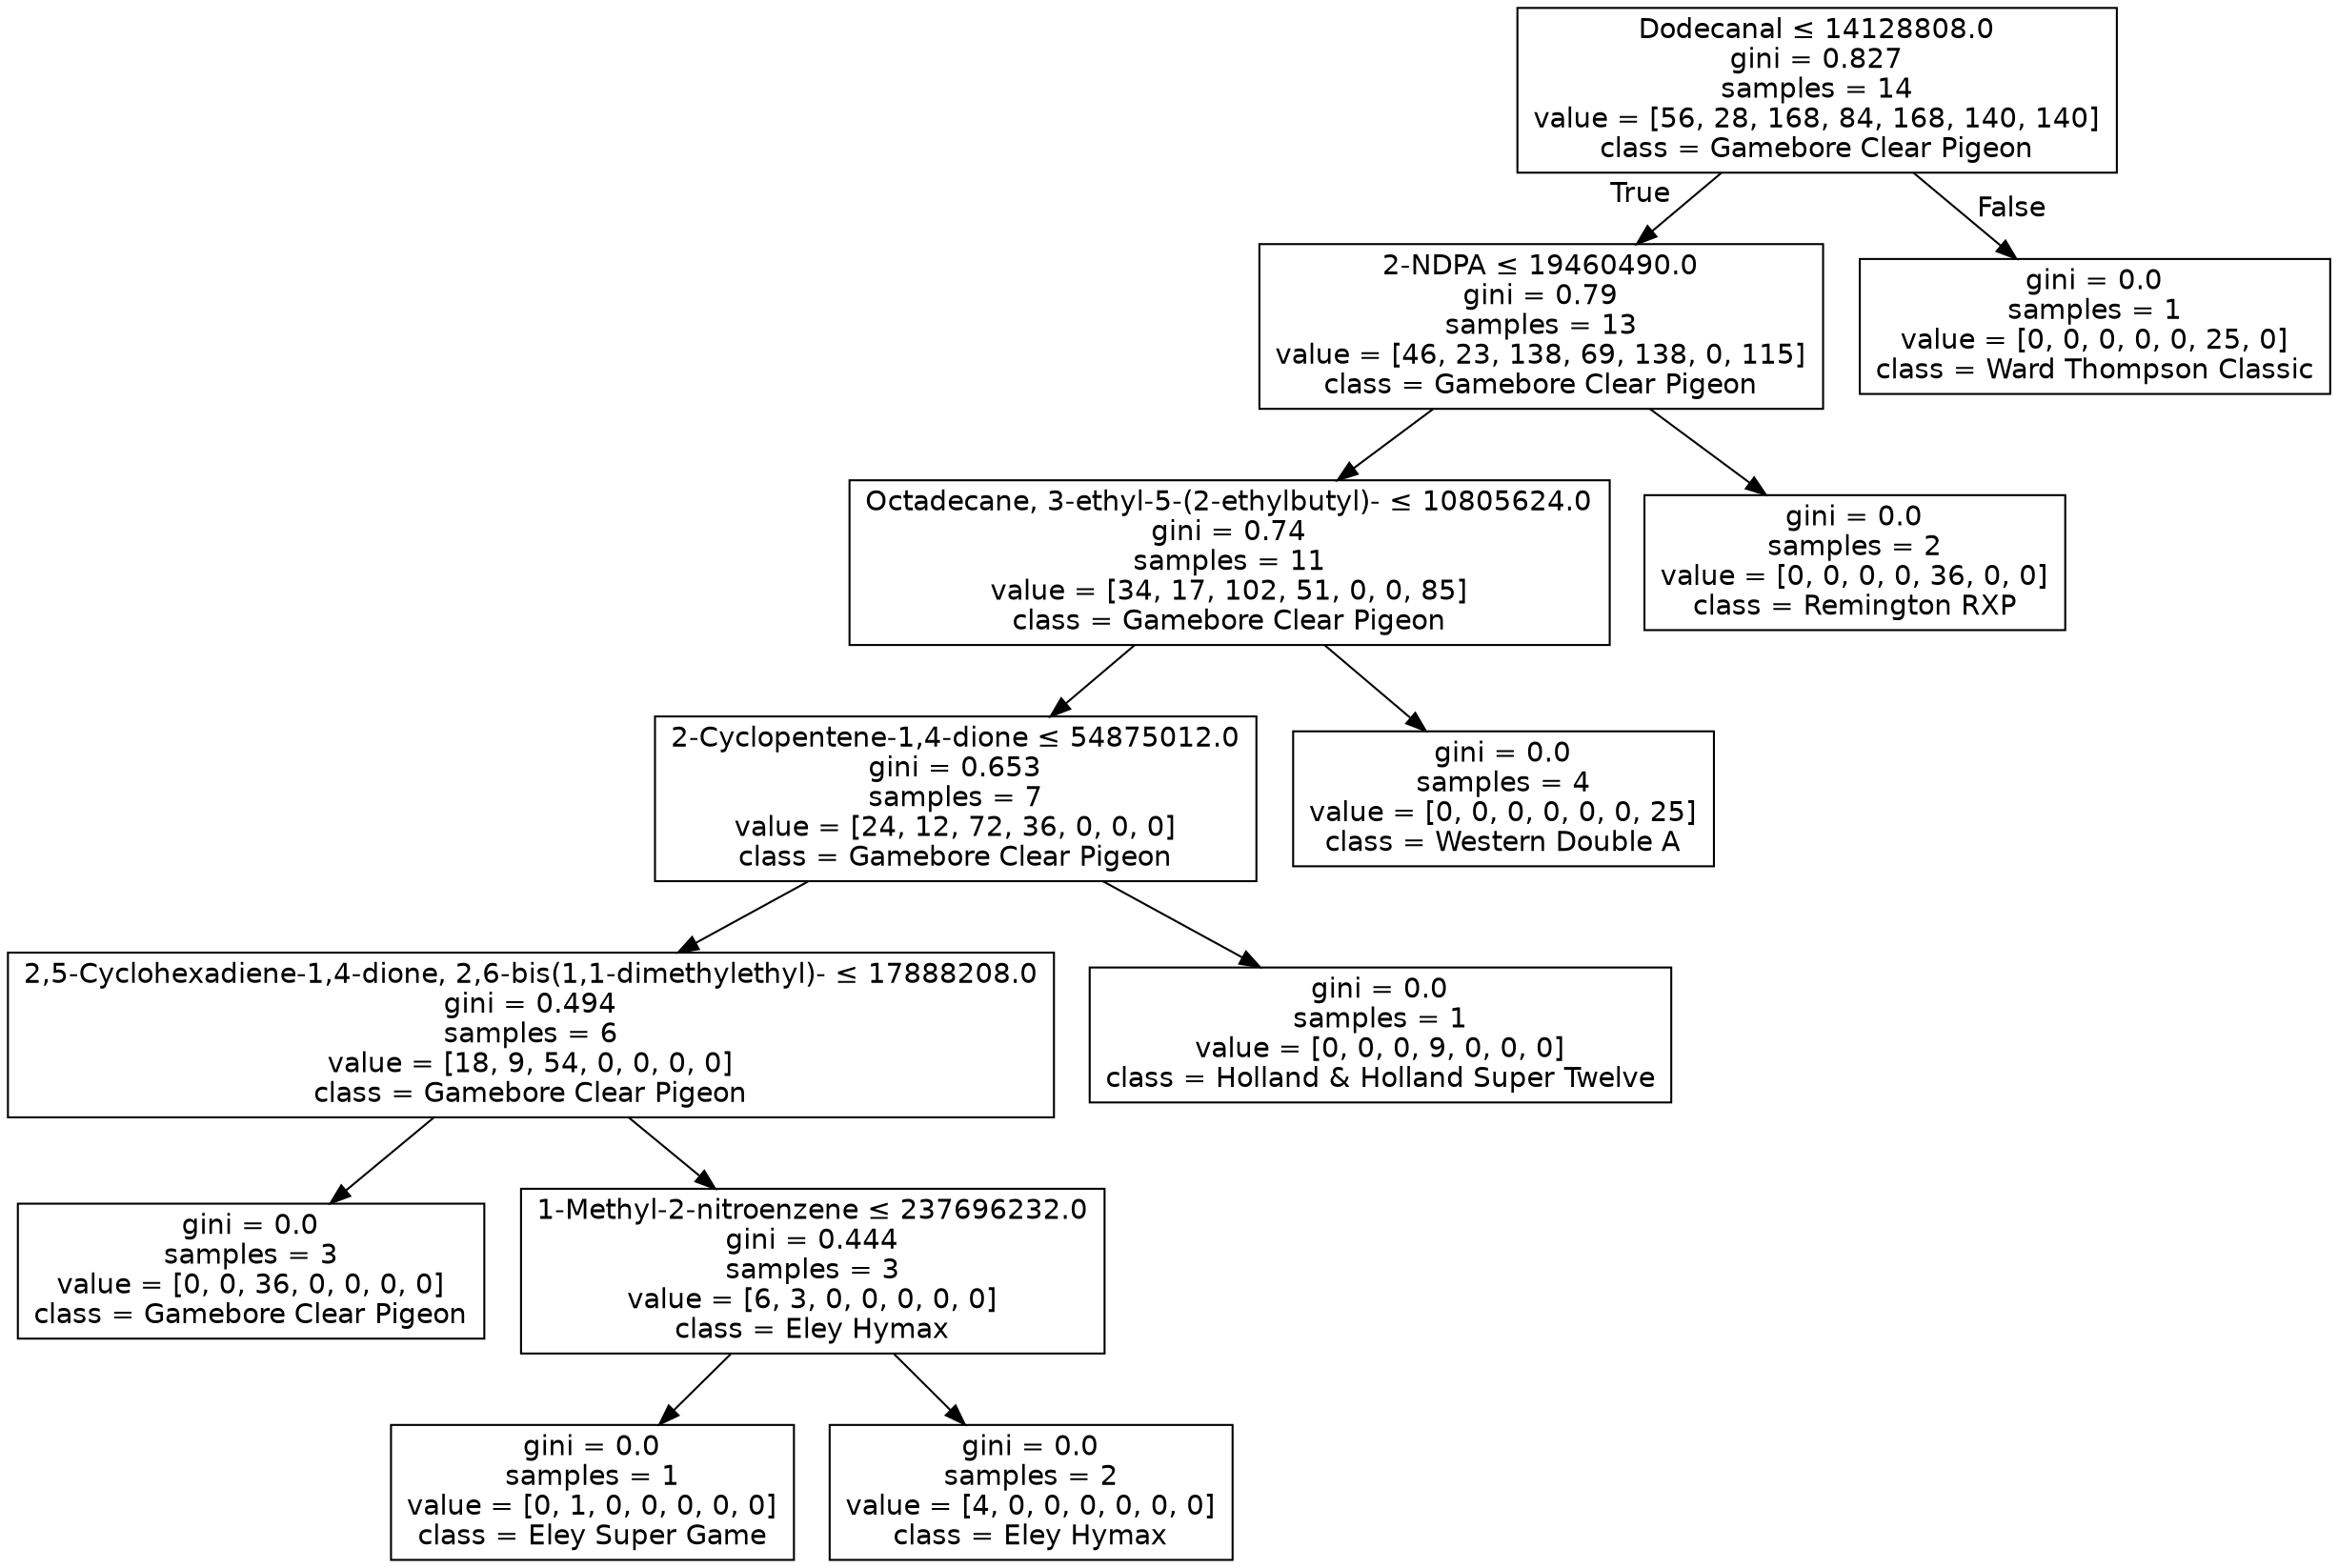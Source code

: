 digraph Tree {
node [shape=box, fontname="helvetica"] ;
edge [fontname="helvetica"] ;
0 [label=<Dodecanal &le; 14128808.0<br/>gini = 0.827<br/>samples = 14<br/>value = [56, 28, 168, 84, 168, 140, 140]<br/>class = Gamebore Clear Pigeon>] ;
1 [label=<2-NDPA &le; 19460490.0<br/>gini = 0.79<br/>samples = 13<br/>value = [46, 23, 138, 69, 138, 0, 115]<br/>class = Gamebore Clear Pigeon>] ;
0 -> 1 [labeldistance=2.5, labelangle=45, headlabel="True"] ;
2 [label=<Octadecane, 3-ethyl-5-(2-ethylbutyl)- &le; 10805624.0<br/>gini = 0.74<br/>samples = 11<br/>value = [34, 17, 102, 51, 0, 0, 85]<br/>class = Gamebore Clear Pigeon>] ;
1 -> 2 ;
3 [label=<2-Cyclopentene-1,4-dione &le; 54875012.0<br/>gini = 0.653<br/>samples = 7<br/>value = [24, 12, 72, 36, 0, 0, 0]<br/>class = Gamebore Clear Pigeon>] ;
2 -> 3 ;
4 [label=<2,5-Cyclohexadiene-1,4-dione, 2,6-bis(1,1-dimethylethyl)- &le; 17888208.0<br/>gini = 0.494<br/>samples = 6<br/>value = [18, 9, 54, 0, 0, 0, 0]<br/>class = Gamebore Clear Pigeon>] ;
3 -> 4 ;
5 [label=<gini = 0.0<br/>samples = 3<br/>value = [0, 0, 36, 0, 0, 0, 0]<br/>class = Gamebore Clear Pigeon>] ;
4 -> 5 ;
6 [label=<1-Methyl-2-nitroenzene &le; 237696232.0<br/>gini = 0.444<br/>samples = 3<br/>value = [6, 3, 0, 0, 0, 0, 0]<br/>class = Eley Hymax>] ;
4 -> 6 ;
7 [label=<gini = 0.0<br/>samples = 1<br/>value = [0, 1, 0, 0, 0, 0, 0]<br/>class = Eley Super Game>] ;
6 -> 7 ;
8 [label=<gini = 0.0<br/>samples = 2<br/>value = [4, 0, 0, 0, 0, 0, 0]<br/>class = Eley Hymax>] ;
6 -> 8 ;
9 [label=<gini = 0.0<br/>samples = 1<br/>value = [0, 0, 0, 9, 0, 0, 0]<br/>class = Holland &amp; Holland Super Twelve>] ;
3 -> 9 ;
10 [label=<gini = 0.0<br/>samples = 4<br/>value = [0, 0, 0, 0, 0, 0, 25]<br/>class = Western Double A>] ;
2 -> 10 ;
11 [label=<gini = 0.0<br/>samples = 2<br/>value = [0, 0, 0, 0, 36, 0, 0]<br/>class = Remington RXP>] ;
1 -> 11 ;
12 [label=<gini = 0.0<br/>samples = 1<br/>value = [0, 0, 0, 0, 0, 25, 0]<br/>class = Ward Thompson Classic>] ;
0 -> 12 [labeldistance=2.5, labelangle=-45, headlabel="False"] ;
}
